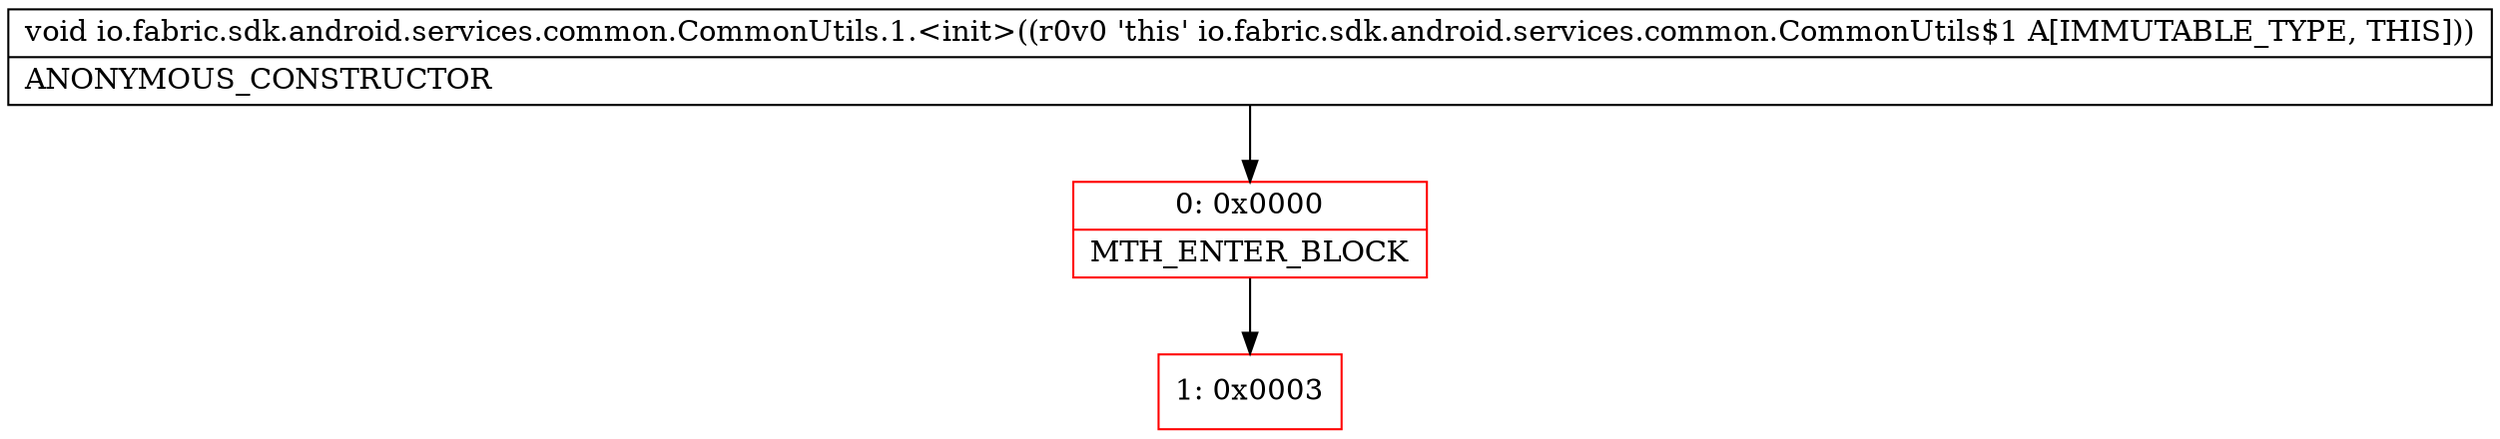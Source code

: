 digraph "CFG forio.fabric.sdk.android.services.common.CommonUtils.1.\<init\>()V" {
subgraph cluster_Region_1212018076 {
label = "R(0)";
node [shape=record,color=blue];
}
Node_0 [shape=record,color=red,label="{0\:\ 0x0000|MTH_ENTER_BLOCK\l}"];
Node_1 [shape=record,color=red,label="{1\:\ 0x0003}"];
MethodNode[shape=record,label="{void io.fabric.sdk.android.services.common.CommonUtils.1.\<init\>((r0v0 'this' io.fabric.sdk.android.services.common.CommonUtils$1 A[IMMUTABLE_TYPE, THIS]))  | ANONYMOUS_CONSTRUCTOR\l}"];
MethodNode -> Node_0;
Node_0 -> Node_1;
}

